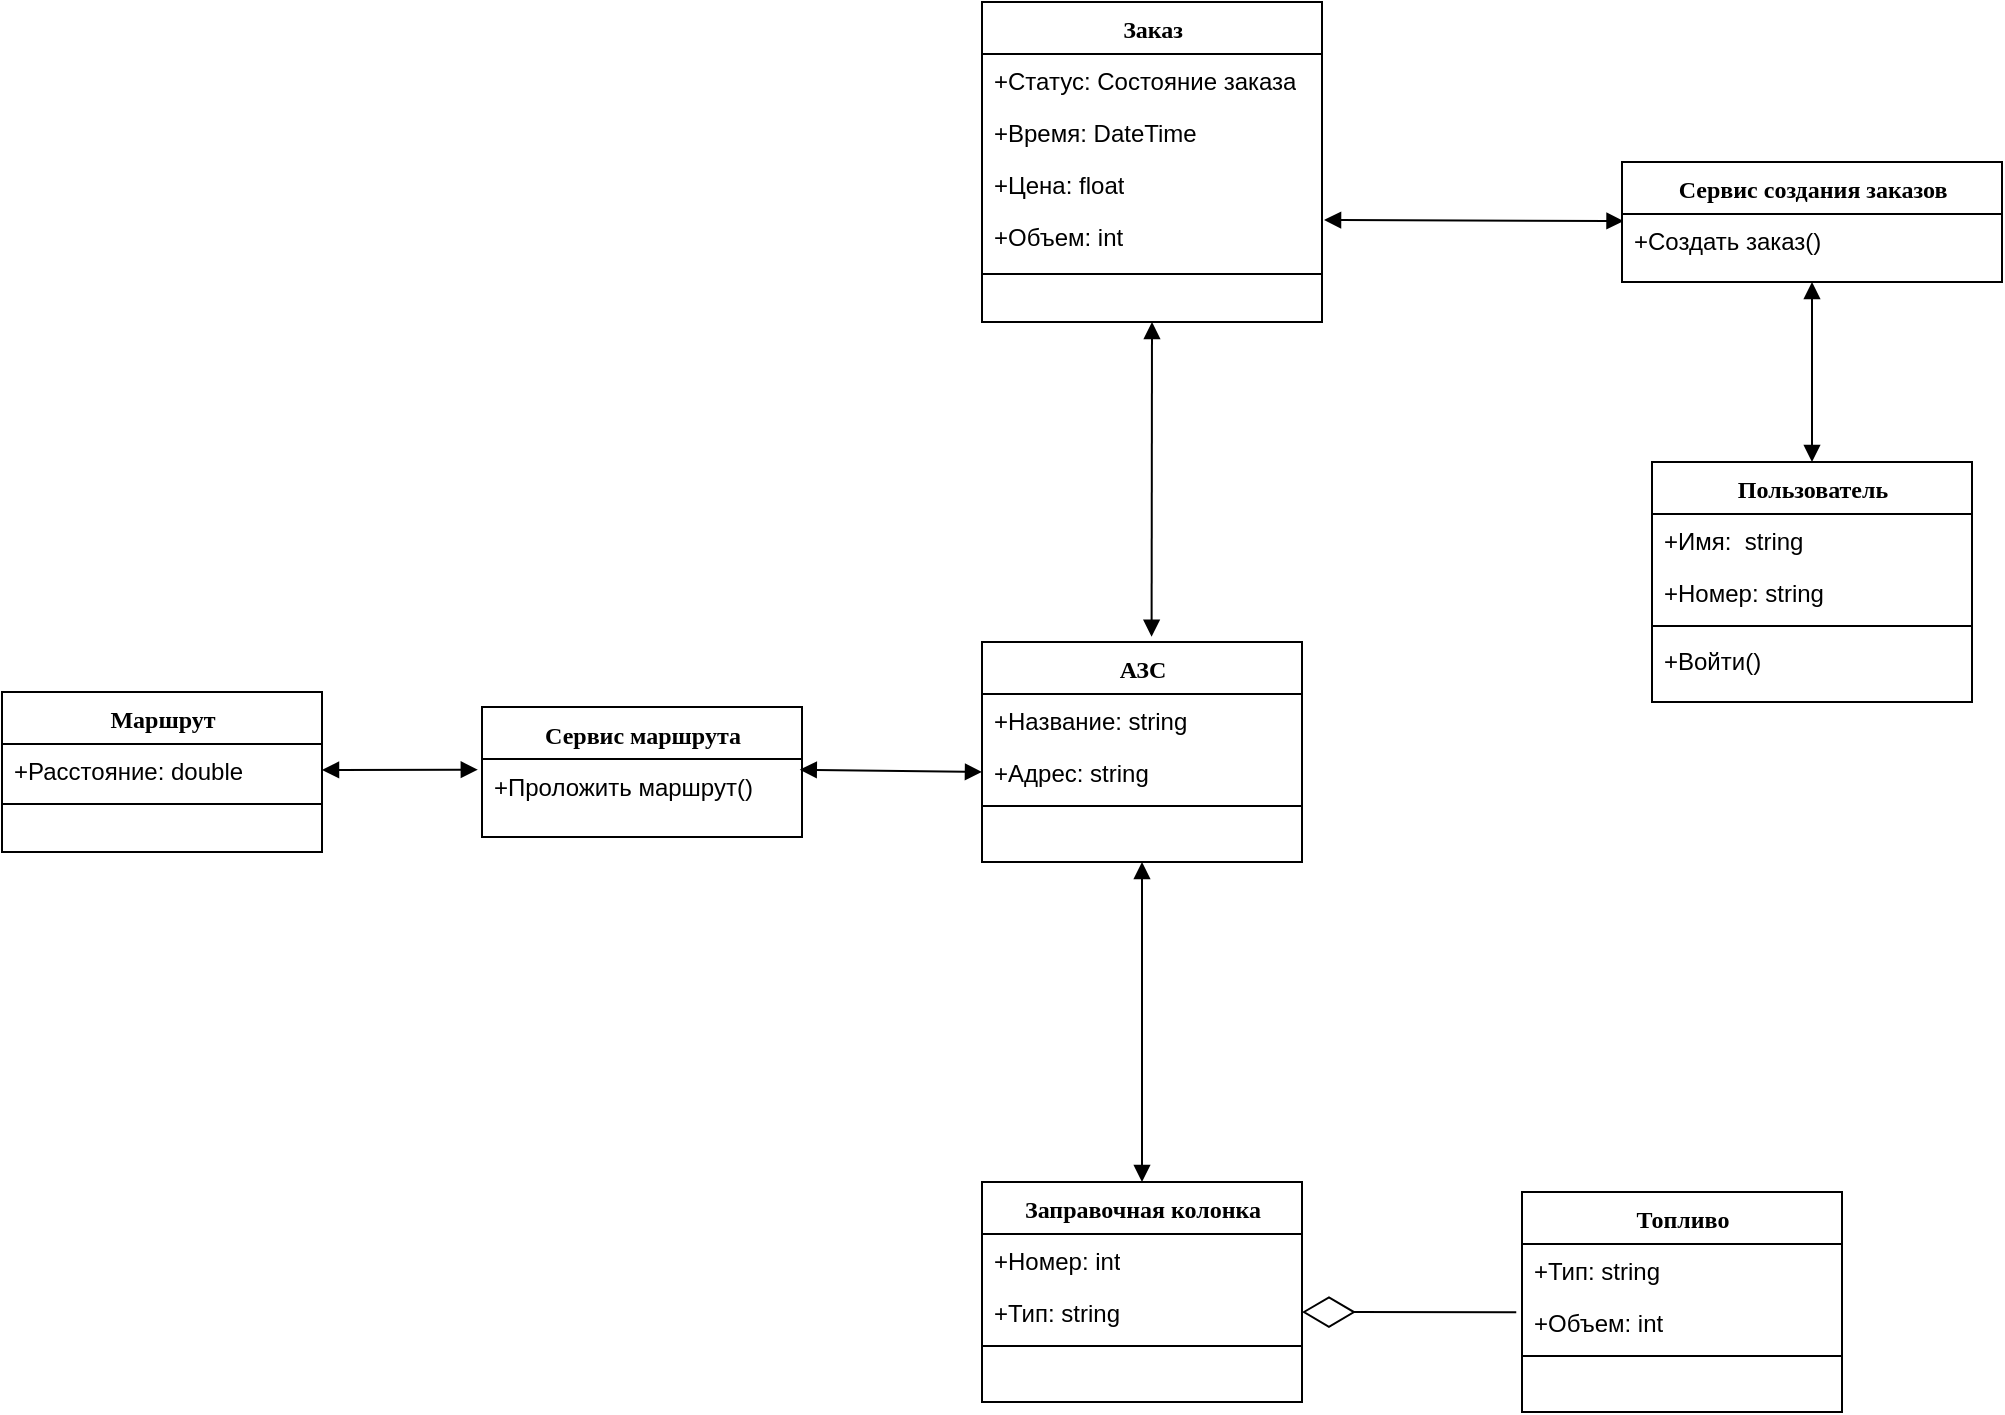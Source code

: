 <mxfile version="25.0.3">
  <diagram name="Page-1" id="6133507b-19e7-1e82-6fc7-422aa6c4b21f">
    <mxGraphModel dx="1693" dy="1498" grid="1" gridSize="10" guides="1" tooltips="1" connect="1" arrows="1" fold="1" page="1" pageScale="1" pageWidth="1100" pageHeight="850" background="none" math="0" shadow="0">
      <root>
        <mxCell id="0" />
        <mxCell id="1" parent="0" />
        <mxCell id="78961159f06e98e8-17" value="Пользователь" style="swimlane;html=1;fontStyle=1;align=center;verticalAlign=top;childLayout=stackLayout;horizontal=1;startSize=26;horizontalStack=0;resizeParent=1;resizeLast=0;collapsible=1;marginBottom=0;swimlaneFillColor=#ffffff;rounded=0;shadow=0;comic=0;labelBackgroundColor=none;strokeWidth=1;fillColor=none;fontFamily=Verdana;fontSize=12" parent="1" vertex="1">
          <mxGeometry x="505" y="190" width="160" height="120" as="geometry" />
        </mxCell>
        <mxCell id="78961159f06e98e8-23" value="+Имя:&amp;nbsp; string" style="text;html=1;strokeColor=none;fillColor=none;align=left;verticalAlign=top;spacingLeft=4;spacingRight=4;whiteSpace=wrap;overflow=hidden;rotatable=0;points=[[0,0.5],[1,0.5]];portConstraint=eastwest;" parent="78961159f06e98e8-17" vertex="1">
          <mxGeometry y="26" width="160" height="26" as="geometry" />
        </mxCell>
        <mxCell id="78961159f06e98e8-24" value="+Номер: string" style="text;html=1;strokeColor=none;fillColor=none;align=left;verticalAlign=top;spacingLeft=4;spacingRight=4;whiteSpace=wrap;overflow=hidden;rotatable=0;points=[[0,0.5],[1,0.5]];portConstraint=eastwest;" parent="78961159f06e98e8-17" vertex="1">
          <mxGeometry y="52" width="160" height="26" as="geometry" />
        </mxCell>
        <mxCell id="78961159f06e98e8-19" value="" style="line;html=1;strokeWidth=1;fillColor=none;align=left;verticalAlign=middle;spacingTop=-1;spacingLeft=3;spacingRight=3;rotatable=0;labelPosition=right;points=[];portConstraint=eastwest;" parent="78961159f06e98e8-17" vertex="1">
          <mxGeometry y="78" width="160" height="8" as="geometry" />
        </mxCell>
        <mxCell id="78961159f06e98e8-27" value="+Войти()" style="text;html=1;strokeColor=none;fillColor=none;align=left;verticalAlign=top;spacingLeft=4;spacingRight=4;whiteSpace=wrap;overflow=hidden;rotatable=0;points=[[0,0.5],[1,0.5]];portConstraint=eastwest;" parent="78961159f06e98e8-17" vertex="1">
          <mxGeometry y="86" width="160" height="34" as="geometry" />
        </mxCell>
        <mxCell id="78961159f06e98e8-43" value="Топливо" style="swimlane;html=1;fontStyle=1;align=center;verticalAlign=top;childLayout=stackLayout;horizontal=1;startSize=26;horizontalStack=0;resizeParent=1;resizeLast=0;collapsible=1;marginBottom=0;swimlaneFillColor=#ffffff;rounded=0;shadow=0;comic=0;labelBackgroundColor=none;strokeWidth=1;fillColor=none;fontFamily=Verdana;fontSize=12" parent="1" vertex="1">
          <mxGeometry x="440" y="555" width="160" height="110" as="geometry" />
        </mxCell>
        <mxCell id="78961159f06e98e8-44" value="+Тип: string" style="text;html=1;strokeColor=none;fillColor=none;align=left;verticalAlign=top;spacingLeft=4;spacingRight=4;whiteSpace=wrap;overflow=hidden;rotatable=0;points=[[0,0.5],[1,0.5]];portConstraint=eastwest;" parent="78961159f06e98e8-43" vertex="1">
          <mxGeometry y="26" width="160" height="26" as="geometry" />
        </mxCell>
        <mxCell id="78961159f06e98e8-45" value="+Объем: int" style="text;html=1;strokeColor=none;fillColor=none;align=left;verticalAlign=top;spacingLeft=4;spacingRight=4;whiteSpace=wrap;overflow=hidden;rotatable=0;points=[[0,0.5],[1,0.5]];portConstraint=eastwest;" parent="78961159f06e98e8-43" vertex="1">
          <mxGeometry y="52" width="160" height="26" as="geometry" />
        </mxCell>
        <mxCell id="78961159f06e98e8-51" value="" style="line;html=1;strokeWidth=1;fillColor=none;align=left;verticalAlign=middle;spacingTop=-1;spacingLeft=3;spacingRight=3;rotatable=0;labelPosition=right;points=[];portConstraint=eastwest;" parent="78961159f06e98e8-43" vertex="1">
          <mxGeometry y="78" width="160" height="8" as="geometry" />
        </mxCell>
        <mxCell id="ltTeMEJ_LmNw1t5S3M4I-3" value="АЗС" style="swimlane;html=1;fontStyle=1;align=center;verticalAlign=top;childLayout=stackLayout;horizontal=1;startSize=26;horizontalStack=0;resizeParent=1;resizeLast=0;collapsible=1;marginBottom=0;swimlaneFillColor=#ffffff;rounded=0;shadow=0;comic=0;labelBackgroundColor=none;strokeWidth=1;fillColor=none;fontFamily=Verdana;fontSize=12" parent="1" vertex="1">
          <mxGeometry x="170" y="280" width="160" height="110" as="geometry" />
        </mxCell>
        <mxCell id="ltTeMEJ_LmNw1t5S3M4I-4" value="+Название: string" style="text;html=1;strokeColor=none;fillColor=none;align=left;verticalAlign=top;spacingLeft=4;spacingRight=4;whiteSpace=wrap;overflow=hidden;rotatable=0;points=[[0,0.5],[1,0.5]];portConstraint=eastwest;" parent="ltTeMEJ_LmNw1t5S3M4I-3" vertex="1">
          <mxGeometry y="26" width="160" height="26" as="geometry" />
        </mxCell>
        <mxCell id="ltTeMEJ_LmNw1t5S3M4I-5" value="+Адрес: string" style="text;html=1;strokeColor=none;fillColor=none;align=left;verticalAlign=top;spacingLeft=4;spacingRight=4;whiteSpace=wrap;overflow=hidden;rotatable=0;points=[[0,0.5],[1,0.5]];portConstraint=eastwest;" parent="ltTeMEJ_LmNw1t5S3M4I-3" vertex="1">
          <mxGeometry y="52" width="160" height="26" as="geometry" />
        </mxCell>
        <mxCell id="ltTeMEJ_LmNw1t5S3M4I-6" value="" style="line;html=1;strokeWidth=1;fillColor=none;align=left;verticalAlign=middle;spacingTop=-1;spacingLeft=3;spacingRight=3;rotatable=0;labelPosition=right;points=[];portConstraint=eastwest;" parent="ltTeMEJ_LmNw1t5S3M4I-3" vertex="1">
          <mxGeometry y="78" width="160" height="8" as="geometry" />
        </mxCell>
        <mxCell id="ltTeMEJ_LmNw1t5S3M4I-11" value="Заказ" style="swimlane;html=1;fontStyle=1;align=center;verticalAlign=top;childLayout=stackLayout;horizontal=1;startSize=26;horizontalStack=0;resizeParent=1;resizeLast=0;collapsible=1;marginBottom=0;swimlaneFillColor=#ffffff;rounded=0;shadow=0;comic=0;labelBackgroundColor=none;strokeWidth=1;fillColor=none;fontFamily=Verdana;fontSize=12" parent="1" vertex="1">
          <mxGeometry x="170" y="-40" width="170" height="160" as="geometry" />
        </mxCell>
        <mxCell id="ltTeMEJ_LmNw1t5S3M4I-12" value="+Статус: Состояние заказа" style="text;html=1;strokeColor=none;fillColor=none;align=left;verticalAlign=top;spacingLeft=4;spacingRight=4;whiteSpace=wrap;overflow=hidden;rotatable=0;points=[[0,0.5],[1,0.5]];portConstraint=eastwest;" parent="ltTeMEJ_LmNw1t5S3M4I-11" vertex="1">
          <mxGeometry y="26" width="170" height="26" as="geometry" />
        </mxCell>
        <mxCell id="ltTeMEJ_LmNw1t5S3M4I-13" value="+Время: DateTime" style="text;html=1;strokeColor=none;fillColor=none;align=left;verticalAlign=top;spacingLeft=4;spacingRight=4;whiteSpace=wrap;overflow=hidden;rotatable=0;points=[[0,0.5],[1,0.5]];portConstraint=eastwest;" parent="ltTeMEJ_LmNw1t5S3M4I-11" vertex="1">
          <mxGeometry y="52" width="170" height="26" as="geometry" />
        </mxCell>
        <mxCell id="ltTeMEJ_LmNw1t5S3M4I-39" value="+Цена: float" style="text;html=1;strokeColor=none;fillColor=none;align=left;verticalAlign=top;spacingLeft=4;spacingRight=4;whiteSpace=wrap;overflow=hidden;rotatable=0;points=[[0,0.5],[1,0.5]];portConstraint=eastwest;" parent="ltTeMEJ_LmNw1t5S3M4I-11" vertex="1">
          <mxGeometry y="78" width="170" height="26" as="geometry" />
        </mxCell>
        <mxCell id="ltTeMEJ_LmNw1t5S3M4I-17" value="+Объем: int" style="text;html=1;strokeColor=none;fillColor=none;align=left;verticalAlign=top;spacingLeft=4;spacingRight=4;whiteSpace=wrap;overflow=hidden;rotatable=0;points=[[0,0.5],[1,0.5]];portConstraint=eastwest;" parent="ltTeMEJ_LmNw1t5S3M4I-11" vertex="1">
          <mxGeometry y="104" width="170" height="22" as="geometry" />
        </mxCell>
        <mxCell id="ltTeMEJ_LmNw1t5S3M4I-14" value="" style="line;html=1;strokeWidth=1;fillColor=none;align=left;verticalAlign=middle;spacingTop=-1;spacingLeft=3;spacingRight=3;rotatable=0;labelPosition=right;points=[];portConstraint=eastwest;" parent="ltTeMEJ_LmNw1t5S3M4I-11" vertex="1">
          <mxGeometry y="126" width="170" height="20" as="geometry" />
        </mxCell>
        <mxCell id="ltTeMEJ_LmNw1t5S3M4I-18" value="Заправочная колонка" style="swimlane;html=1;fontStyle=1;align=center;verticalAlign=top;childLayout=stackLayout;horizontal=1;startSize=26;horizontalStack=0;resizeParent=1;resizeLast=0;collapsible=1;marginBottom=0;swimlaneFillColor=#ffffff;rounded=0;shadow=0;comic=0;labelBackgroundColor=none;strokeWidth=1;fillColor=none;fontFamily=Verdana;fontSize=12" parent="1" vertex="1">
          <mxGeometry x="170" y="550" width="160" height="110" as="geometry" />
        </mxCell>
        <mxCell id="ltTeMEJ_LmNw1t5S3M4I-19" value="+Номер: int" style="text;html=1;strokeColor=none;fillColor=none;align=left;verticalAlign=top;spacingLeft=4;spacingRight=4;whiteSpace=wrap;overflow=hidden;rotatable=0;points=[[0,0.5],[1,0.5]];portConstraint=eastwest;" parent="ltTeMEJ_LmNw1t5S3M4I-18" vertex="1">
          <mxGeometry y="26" width="160" height="26" as="geometry" />
        </mxCell>
        <mxCell id="ltTeMEJ_LmNw1t5S3M4I-20" value="+Тип: string" style="text;html=1;strokeColor=none;fillColor=none;align=left;verticalAlign=top;spacingLeft=4;spacingRight=4;whiteSpace=wrap;overflow=hidden;rotatable=0;points=[[0,0.5],[1,0.5]];portConstraint=eastwest;" parent="ltTeMEJ_LmNw1t5S3M4I-18" vertex="1">
          <mxGeometry y="52" width="160" height="26" as="geometry" />
        </mxCell>
        <mxCell id="ltTeMEJ_LmNw1t5S3M4I-21" value="" style="line;html=1;strokeWidth=1;fillColor=none;align=left;verticalAlign=middle;spacingTop=-1;spacingLeft=3;spacingRight=3;rotatable=0;labelPosition=right;points=[];portConstraint=eastwest;" parent="ltTeMEJ_LmNw1t5S3M4I-18" vertex="1">
          <mxGeometry y="78" width="160" height="8" as="geometry" />
        </mxCell>
        <mxCell id="ltTeMEJ_LmNw1t5S3M4I-62" value="" style="endArrow=diamondThin;endFill=0;endSize=24;html=1;rounded=0;entryX=1;entryY=0.5;entryDx=0;entryDy=0;exitX=-0.018;exitY=0.314;exitDx=0;exitDy=0;exitPerimeter=0;" parent="1" source="78961159f06e98e8-45" target="ltTeMEJ_LmNw1t5S3M4I-20" edge="1">
          <mxGeometry width="160" relative="1" as="geometry">
            <mxPoint x="250" y="680" as="sourcePoint" />
            <mxPoint x="410" y="680" as="targetPoint" />
          </mxGeometry>
        </mxCell>
        <mxCell id="ltTeMEJ_LmNw1t5S3M4I-65" value="Маршрут" style="swimlane;html=1;fontStyle=1;align=center;verticalAlign=top;childLayout=stackLayout;horizontal=1;startSize=26;horizontalStack=0;resizeParent=1;resizeLast=0;collapsible=1;marginBottom=0;swimlaneFillColor=#ffffff;rounded=0;shadow=0;comic=0;labelBackgroundColor=none;strokeWidth=1;fillColor=none;fontFamily=Verdana;fontSize=12" parent="1" vertex="1">
          <mxGeometry x="-320" y="305" width="160" height="80" as="geometry" />
        </mxCell>
        <mxCell id="ltTeMEJ_LmNw1t5S3M4I-66" value="+Расстояние: double" style="text;html=1;strokeColor=none;fillColor=none;align=left;verticalAlign=top;spacingLeft=4;spacingRight=4;whiteSpace=wrap;overflow=hidden;rotatable=0;points=[[0,0.5],[1,0.5]];portConstraint=eastwest;" parent="ltTeMEJ_LmNw1t5S3M4I-65" vertex="1">
          <mxGeometry y="26" width="160" height="26" as="geometry" />
        </mxCell>
        <mxCell id="ltTeMEJ_LmNw1t5S3M4I-68" value="" style="line;html=1;strokeWidth=1;fillColor=none;align=left;verticalAlign=middle;spacingTop=-1;spacingLeft=3;spacingRight=3;rotatable=0;labelPosition=right;points=[];portConstraint=eastwest;" parent="ltTeMEJ_LmNw1t5S3M4I-65" vertex="1">
          <mxGeometry y="52" width="160" height="8" as="geometry" />
        </mxCell>
        <mxCell id="ltTeMEJ_LmNw1t5S3M4I-71" value="" style="endArrow=block;startArrow=block;endFill=1;startFill=1;html=1;rounded=0;entryX=0.53;entryY=-0.024;entryDx=0;entryDy=0;entryPerimeter=0;exitX=0.5;exitY=1;exitDx=0;exitDy=0;" parent="1" source="ltTeMEJ_LmNw1t5S3M4I-11" target="ltTeMEJ_LmNw1t5S3M4I-3" edge="1">
          <mxGeometry width="160" relative="1" as="geometry">
            <mxPoint x="255" y="170" as="sourcePoint" />
            <mxPoint x="370" y="270" as="targetPoint" />
          </mxGeometry>
        </mxCell>
        <mxCell id="ltTeMEJ_LmNw1t5S3M4I-72" value="" style="endArrow=block;startArrow=block;endFill=1;startFill=1;html=1;rounded=0;exitX=0.5;exitY=1;exitDx=0;exitDy=0;entryX=0.5;entryY=0;entryDx=0;entryDy=0;" parent="1" source="ltTeMEJ_LmNw1t5S3M4I-3" target="ltTeMEJ_LmNw1t5S3M4I-18" edge="1">
          <mxGeometry width="160" relative="1" as="geometry">
            <mxPoint x="150" y="460" as="sourcePoint" />
            <mxPoint x="310" y="460" as="targetPoint" />
          </mxGeometry>
        </mxCell>
        <mxCell id="ltTeMEJ_LmNw1t5S3M4I-74" value="" style="endArrow=block;startArrow=block;endFill=1;startFill=1;html=1;rounded=0;exitX=1.006;exitY=0.227;exitDx=0;exitDy=0;exitPerimeter=0;entryX=0.004;entryY=0.674;entryDx=0;entryDy=0;entryPerimeter=0;" parent="1" source="ltTeMEJ_LmNw1t5S3M4I-17" edge="1">
          <mxGeometry width="160" relative="1" as="geometry">
            <mxPoint x="340" y="70" as="sourcePoint" />
            <mxPoint x="490.76" y="69.524" as="targetPoint" />
          </mxGeometry>
        </mxCell>
        <mxCell id="ltTeMEJ_LmNw1t5S3M4I-77" value="Сервис создания заказов" style="swimlane;html=1;fontStyle=1;align=center;verticalAlign=top;childLayout=stackLayout;horizontal=1;startSize=26;horizontalStack=0;resizeParent=1;resizeLast=0;collapsible=1;marginBottom=0;swimlaneFillColor=#ffffff;rounded=0;shadow=0;comic=0;labelBackgroundColor=none;strokeWidth=1;fillColor=none;fontFamily=Verdana;fontSize=12" parent="1" vertex="1">
          <mxGeometry x="490" y="40" width="190" height="60" as="geometry" />
        </mxCell>
        <mxCell id="ltTeMEJ_LmNw1t5S3M4I-81" value="+Создать заказ()" style="text;html=1;strokeColor=none;fillColor=none;align=left;verticalAlign=top;spacingLeft=4;spacingRight=4;whiteSpace=wrap;overflow=hidden;rotatable=0;points=[[0,0.5],[1,0.5]];portConstraint=eastwest;" parent="ltTeMEJ_LmNw1t5S3M4I-77" vertex="1">
          <mxGeometry y="26" width="190" height="34" as="geometry" />
        </mxCell>
        <mxCell id="ltTeMEJ_LmNw1t5S3M4I-82" value="Сервис маршрута" style="swimlane;html=1;fontStyle=1;align=center;verticalAlign=top;childLayout=stackLayout;horizontal=1;startSize=26;horizontalStack=0;resizeParent=1;resizeLast=0;collapsible=1;marginBottom=0;swimlaneFillColor=#ffffff;rounded=0;shadow=0;comic=0;labelBackgroundColor=none;strokeWidth=1;fillColor=none;fontFamily=Verdana;fontSize=12" parent="1" vertex="1">
          <mxGeometry x="-80" y="312.5" width="160" height="65" as="geometry" />
        </mxCell>
        <mxCell id="ltTeMEJ_LmNw1t5S3M4I-86" value="+Проложить маршрут()" style="text;html=1;strokeColor=none;fillColor=none;align=left;verticalAlign=top;spacingLeft=4;spacingRight=4;whiteSpace=wrap;overflow=hidden;rotatable=0;points=[[0,0.5],[1,0.5]];portConstraint=eastwest;" parent="ltTeMEJ_LmNw1t5S3M4I-82" vertex="1">
          <mxGeometry y="26" width="160" height="34" as="geometry" />
        </mxCell>
        <mxCell id="ltTeMEJ_LmNw1t5S3M4I-87" value="" style="endArrow=block;startArrow=block;endFill=1;startFill=1;html=1;rounded=0;entryX=0.993;entryY=0.157;entryDx=0;entryDy=0;exitX=0;exitY=0.5;exitDx=0;exitDy=0;entryPerimeter=0;" parent="1" source="ltTeMEJ_LmNw1t5S3M4I-5" target="ltTeMEJ_LmNw1t5S3M4I-86" edge="1">
          <mxGeometry width="160" relative="1" as="geometry">
            <mxPoint x="265" y="150" as="sourcePoint" />
            <mxPoint x="80" y="319" as="targetPoint" />
          </mxGeometry>
        </mxCell>
        <mxCell id="ltTeMEJ_LmNw1t5S3M4I-88" value="" style="endArrow=block;startArrow=block;endFill=1;startFill=1;html=1;rounded=0;entryX=1;entryY=0.5;entryDx=0;entryDy=0;exitX=-0.013;exitY=0.157;exitDx=0;exitDy=0;exitPerimeter=0;" parent="1" source="ltTeMEJ_LmNw1t5S3M4I-86" target="ltTeMEJ_LmNw1t5S3M4I-66" edge="1">
          <mxGeometry width="160" relative="1" as="geometry">
            <mxPoint x="-80" y="319" as="sourcePoint" />
            <mxPoint x="-190" y="370" as="targetPoint" />
          </mxGeometry>
        </mxCell>
        <mxCell id="ltTeMEJ_LmNw1t5S3M4I-89" value="" style="endArrow=block;startArrow=block;endFill=1;startFill=1;html=1;rounded=0;entryX=0.5;entryY=0;entryDx=0;entryDy=0;" parent="1" target="78961159f06e98e8-17" edge="1">
          <mxGeometry width="160" relative="1" as="geometry">
            <mxPoint x="585" y="100" as="sourcePoint" />
            <mxPoint x="501" y="80" as="targetPoint" />
          </mxGeometry>
        </mxCell>
      </root>
    </mxGraphModel>
  </diagram>
</mxfile>
